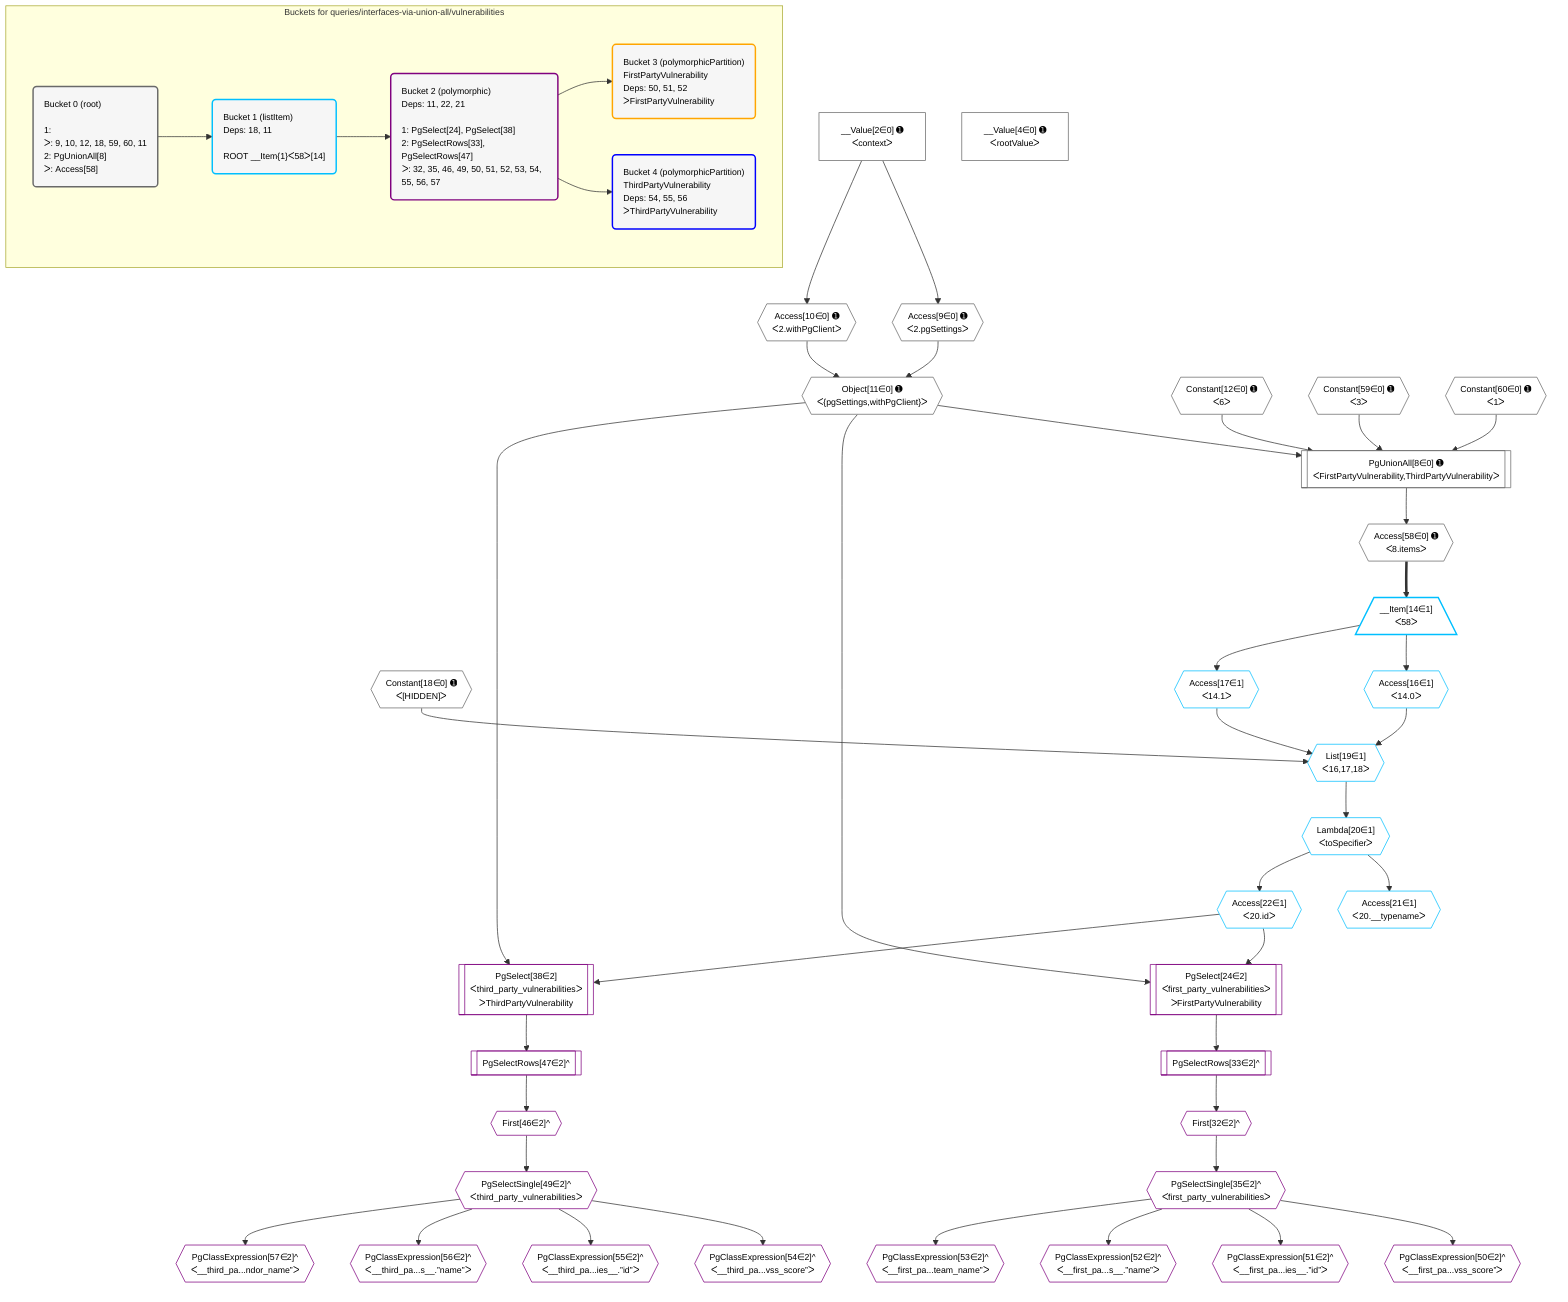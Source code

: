 %%{init: {'themeVariables': { 'fontSize': '12px'}}}%%
graph TD
    classDef path fill:#eee,stroke:#000,color:#000
    classDef plan fill:#fff,stroke-width:1px,color:#000
    classDef itemplan fill:#fff,stroke-width:2px,color:#000
    classDef unbatchedplan fill:#dff,stroke-width:1px,color:#000
    classDef sideeffectplan fill:#fcc,stroke-width:2px,color:#000
    classDef bucket fill:#f6f6f6,color:#000,stroke-width:2px,text-align:left

    subgraph "Buckets for queries/interfaces-via-union-all/vulnerabilities"
    Bucket0("Bucket 0 (root)<br /><br />1: <br />ᐳ: 9, 10, 12, 18, 59, 60, 11<br />2: PgUnionAll[8]<br />ᐳ: Access[58]"):::bucket
    Bucket1("Bucket 1 (listItem)<br />Deps: 18, 11<br /><br />ROOT __Item{1}ᐸ58ᐳ[14]"):::bucket
    Bucket2("Bucket 2 (polymorphic)<br />Deps: 11, 22, 21<br /><br />1: PgSelect[24], PgSelect[38]<br />2: PgSelectRows[33], PgSelectRows[47]<br />ᐳ: 32, 35, 46, 49, 50, 51, 52, 53, 54, 55, 56, 57"):::bucket
    Bucket3("Bucket 3 (polymorphicPartition)<br />FirstPartyVulnerability<br />Deps: 50, 51, 52<br />ᐳFirstPartyVulnerability"):::bucket
    Bucket4("Bucket 4 (polymorphicPartition)<br />ThirdPartyVulnerability<br />Deps: 54, 55, 56<br />ᐳThirdPartyVulnerability"):::bucket
    end
    Bucket0 --> Bucket1
    Bucket1 --> Bucket2
    Bucket2 --> Bucket3 & Bucket4

    %% plan dependencies
    PgUnionAll8[["PgUnionAll[8∈0] ➊<br />ᐸFirstPartyVulnerability,ThirdPartyVulnerabilityᐳ"]]:::plan
    Object11{{"Object[11∈0] ➊<br />ᐸ{pgSettings,withPgClient}ᐳ"}}:::plan
    Constant12{{"Constant[12∈0] ➊<br />ᐸ6ᐳ"}}:::plan
    Constant59{{"Constant[59∈0] ➊<br />ᐸ3ᐳ"}}:::plan
    Constant60{{"Constant[60∈0] ➊<br />ᐸ1ᐳ"}}:::plan
    Object11 & Constant12 & Constant59 & Constant60 --> PgUnionAll8
    Access9{{"Access[9∈0] ➊<br />ᐸ2.pgSettingsᐳ"}}:::plan
    Access10{{"Access[10∈0] ➊<br />ᐸ2.withPgClientᐳ"}}:::plan
    Access9 & Access10 --> Object11
    __Value2["__Value[2∈0] ➊<br />ᐸcontextᐳ"]:::plan
    __Value2 --> Access9
    __Value2 --> Access10
    Access58{{"Access[58∈0] ➊<br />ᐸ8.itemsᐳ"}}:::plan
    PgUnionAll8 --> Access58
    __Value4["__Value[4∈0] ➊<br />ᐸrootValueᐳ"]:::plan
    Constant18{{"Constant[18∈0] ➊<br />ᐸ[HIDDEN]ᐳ"}}:::plan
    List19{{"List[19∈1]<br />ᐸ16,17,18ᐳ"}}:::plan
    Access16{{"Access[16∈1]<br />ᐸ14.0ᐳ"}}:::plan
    Access17{{"Access[17∈1]<br />ᐸ14.1ᐳ"}}:::plan
    Access16 & Access17 & Constant18 --> List19
    __Item14[/"__Item[14∈1]<br />ᐸ58ᐳ"\]:::itemplan
    Access58 ==> __Item14
    __Item14 --> Access16
    __Item14 --> Access17
    Lambda20{{"Lambda[20∈1]<br />ᐸtoSpecifierᐳ"}}:::plan
    List19 --> Lambda20
    Access21{{"Access[21∈1]<br />ᐸ20.__typenameᐳ"}}:::plan
    Lambda20 --> Access21
    Access22{{"Access[22∈1]<br />ᐸ20.idᐳ"}}:::plan
    Lambda20 --> Access22
    PgSelect24[["PgSelect[24∈2]<br />ᐸfirst_party_vulnerabilitiesᐳ<br />ᐳFirstPartyVulnerability"]]:::plan
    Object11 & Access22 --> PgSelect24
    PgSelect38[["PgSelect[38∈2]<br />ᐸthird_party_vulnerabilitiesᐳ<br />ᐳThirdPartyVulnerability"]]:::plan
    Object11 & Access22 --> PgSelect38
    First32{{"First[32∈2]^"}}:::plan
    PgSelectRows33[["PgSelectRows[33∈2]^"]]:::plan
    PgSelectRows33 --> First32
    PgSelect24 --> PgSelectRows33
    PgSelectSingle35{{"PgSelectSingle[35∈2]^<br />ᐸfirst_party_vulnerabilitiesᐳ"}}:::plan
    First32 --> PgSelectSingle35
    First46{{"First[46∈2]^"}}:::plan
    PgSelectRows47[["PgSelectRows[47∈2]^"]]:::plan
    PgSelectRows47 --> First46
    PgSelect38 --> PgSelectRows47
    PgSelectSingle49{{"PgSelectSingle[49∈2]^<br />ᐸthird_party_vulnerabilitiesᐳ"}}:::plan
    First46 --> PgSelectSingle49
    PgClassExpression50{{"PgClassExpression[50∈2]^<br />ᐸ__first_pa...vss_score”ᐳ"}}:::plan
    PgSelectSingle35 --> PgClassExpression50
    PgClassExpression51{{"PgClassExpression[51∈2]^<br />ᐸ__first_pa...ies__.”id”ᐳ"}}:::plan
    PgSelectSingle35 --> PgClassExpression51
    PgClassExpression52{{"PgClassExpression[52∈2]^<br />ᐸ__first_pa...s__.”name”ᐳ"}}:::plan
    PgSelectSingle35 --> PgClassExpression52
    PgClassExpression53{{"PgClassExpression[53∈2]^<br />ᐸ__first_pa...team_name”ᐳ"}}:::plan
    PgSelectSingle35 --> PgClassExpression53
    PgClassExpression54{{"PgClassExpression[54∈2]^<br />ᐸ__third_pa...vss_score”ᐳ"}}:::plan
    PgSelectSingle49 --> PgClassExpression54
    PgClassExpression55{{"PgClassExpression[55∈2]^<br />ᐸ__third_pa...ies__.”id”ᐳ"}}:::plan
    PgSelectSingle49 --> PgClassExpression55
    PgClassExpression56{{"PgClassExpression[56∈2]^<br />ᐸ__third_pa...s__.”name”ᐳ"}}:::plan
    PgSelectSingle49 --> PgClassExpression56
    PgClassExpression57{{"PgClassExpression[57∈2]^<br />ᐸ__third_pa...ndor_name”ᐳ"}}:::plan
    PgSelectSingle49 --> PgClassExpression57

    %% define steps
    classDef bucket0 stroke:#696969
    class Bucket0,__Value2,__Value4,PgUnionAll8,Access9,Access10,Object11,Constant12,Constant18,Access58,Constant59,Constant60 bucket0
    classDef bucket1 stroke:#00bfff
    class Bucket1,__Item14,Access16,Access17,List19,Lambda20,Access21,Access22 bucket1
    classDef bucket2 stroke:#7f007f
    class Bucket2,PgSelect24,First32,PgSelectRows33,PgSelectSingle35,PgSelect38,First46,PgSelectRows47,PgSelectSingle49,PgClassExpression50,PgClassExpression51,PgClassExpression52,PgClassExpression53,PgClassExpression54,PgClassExpression55,PgClassExpression56,PgClassExpression57 bucket2
    classDef bucket3 stroke:#ffa500
    class Bucket3 bucket3
    classDef bucket4 stroke:#0000ff
    class Bucket4 bucket4